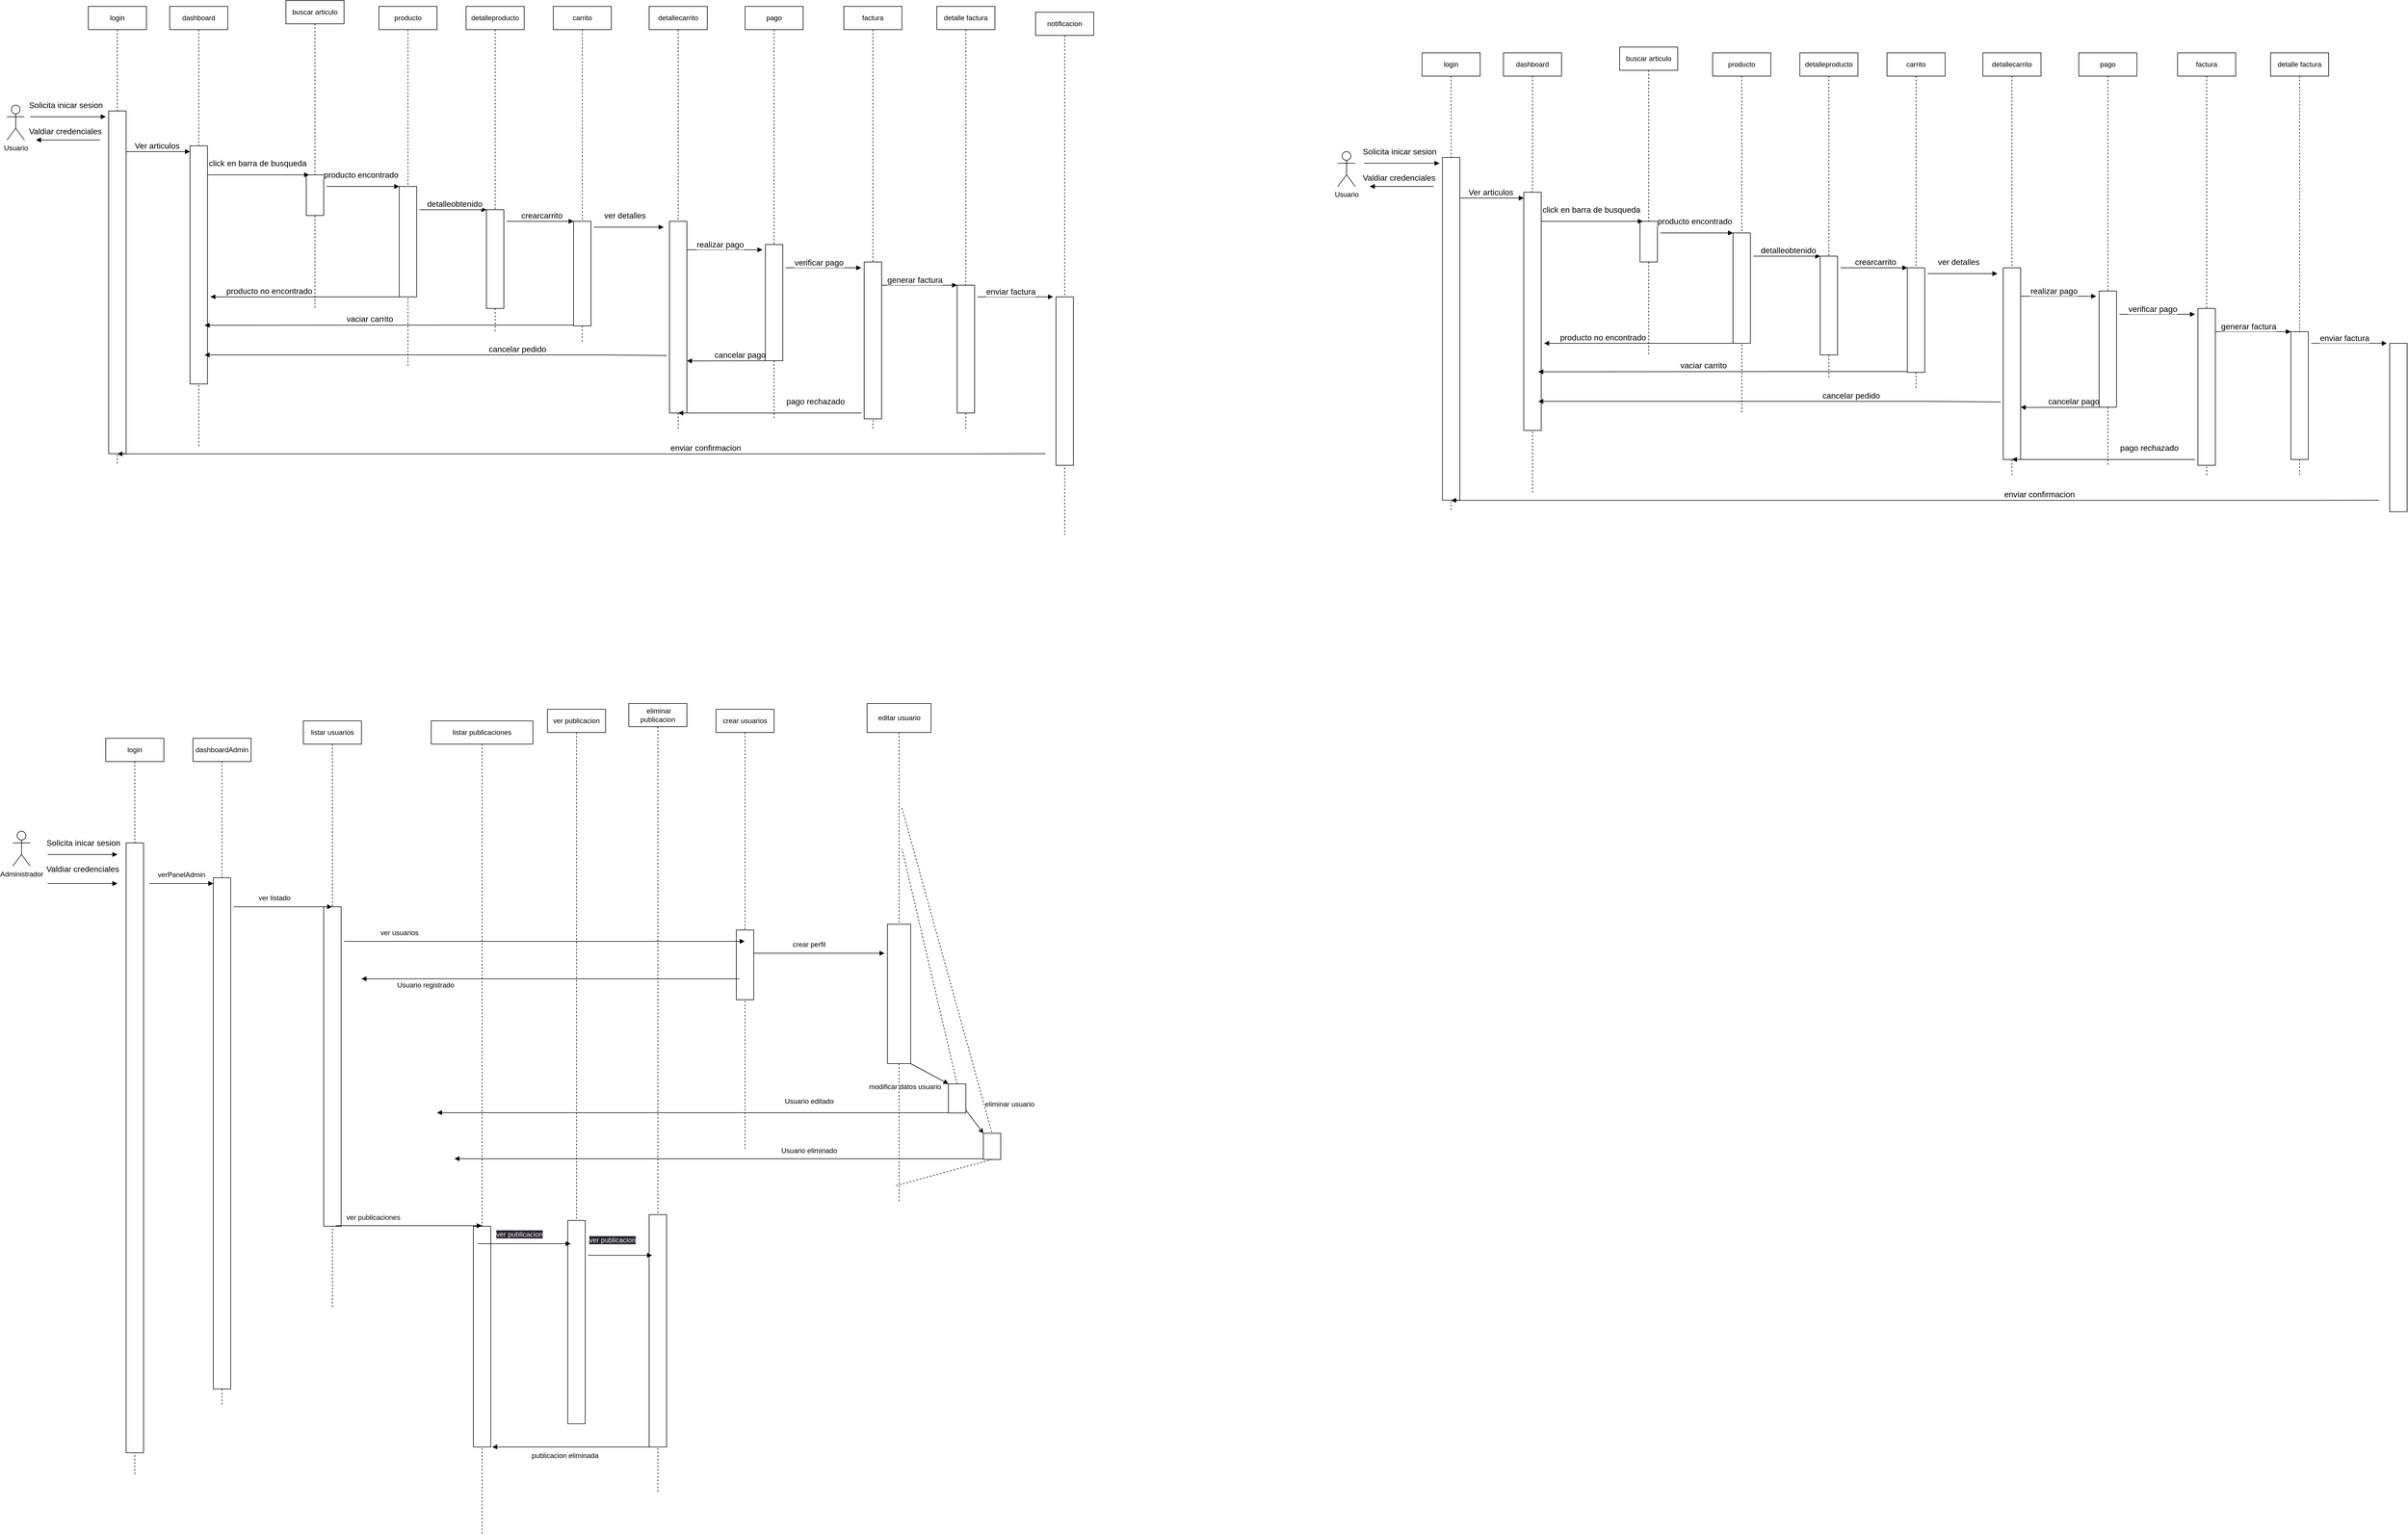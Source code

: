 <mxfile>
    <diagram id="RXED7vyYwr8_3wRy-fxr" name="Página-1">
        <mxGraphModel dx="524" dy="387" grid="1" gridSize="10" guides="1" tooltips="1" connect="1" arrows="1" fold="1" page="1" pageScale="1" pageWidth="850" pageHeight="1100" math="0" shadow="0">
            <root>
                <mxCell id="0"/>
                <mxCell id="1" parent="0"/>
                <mxCell id="2" value="Usuario" style="shape=umlActor;verticalLabelPosition=bottom;verticalAlign=top;html=1;" parent="1" vertex="1">
                    <mxGeometry x="120" y="300" width="30" height="60" as="geometry"/>
                </mxCell>
                <mxCell id="4" value="&lt;br&gt;" style="html=1;verticalAlign=top;endArrow=block;horizontal=0;" parent="1" edge="1">
                    <mxGeometry width="80" relative="1" as="geometry">
                        <mxPoint x="160" y="320" as="sourcePoint"/>
                        <mxPoint x="290" y="320" as="targetPoint"/>
                    </mxGeometry>
                </mxCell>
                <mxCell id="5" value="Solicita inicar sesion&lt;br&gt;" style="edgeLabel;html=1;align=center;verticalAlign=bottom;resizable=0;points=[];horizontal=1;fontSize=14;" parent="4" vertex="1" connectable="0">
                    <mxGeometry x="-0.185" y="4" relative="1" as="geometry">
                        <mxPoint x="8" y="-6" as="offset"/>
                    </mxGeometry>
                </mxCell>
                <mxCell id="17" value="login" style="shape=umlLifeline;perimeter=lifelinePerimeter;whiteSpace=wrap;html=1;container=1;collapsible=0;recursiveResize=0;outlineConnect=0;" parent="1" vertex="1">
                    <mxGeometry x="260" y="130" width="100" height="790" as="geometry"/>
                </mxCell>
                <mxCell id="3" value="" style="rounded=0;whiteSpace=wrap;html=1;" parent="17" vertex="1">
                    <mxGeometry x="35" y="180" width="30" height="590" as="geometry"/>
                </mxCell>
                <mxCell id="18" value="&lt;br&gt;" style="html=1;verticalAlign=top;endArrow=block;horizontal=0;" parent="1" edge="1">
                    <mxGeometry width="80" relative="1" as="geometry">
                        <mxPoint x="280" y="360" as="sourcePoint"/>
                        <mxPoint x="170" y="360" as="targetPoint"/>
                    </mxGeometry>
                </mxCell>
                <mxCell id="19" value="Valdiar credenciales" style="edgeLabel;html=1;align=center;verticalAlign=bottom;resizable=0;points=[];horizontal=1;fontSize=14;" parent="18" vertex="1" connectable="0">
                    <mxGeometry x="-0.185" y="4" relative="1" as="geometry">
                        <mxPoint x="-15" y="-9" as="offset"/>
                    </mxGeometry>
                </mxCell>
                <mxCell id="20" value="dashboard" style="shape=umlLifeline;perimeter=lifelinePerimeter;whiteSpace=wrap;html=1;container=1;collapsible=0;recursiveResize=0;outlineConnect=0;" parent="1" vertex="1">
                    <mxGeometry x="400" y="130" width="100" height="760" as="geometry"/>
                </mxCell>
                <mxCell id="21" value="" style="rounded=0;whiteSpace=wrap;html=1;" parent="20" vertex="1">
                    <mxGeometry x="35" y="240" width="30" height="410" as="geometry"/>
                </mxCell>
                <mxCell id="22" value="&lt;br&gt;" style="html=1;verticalAlign=top;endArrow=block;horizontal=0;" parent="20" edge="1">
                    <mxGeometry width="80" relative="1" as="geometry">
                        <mxPoint x="-75" y="250" as="sourcePoint"/>
                        <mxPoint x="35" y="250" as="targetPoint"/>
                    </mxGeometry>
                </mxCell>
                <mxCell id="23" value="Ver articulos" style="edgeLabel;html=1;align=center;verticalAlign=bottom;resizable=0;points=[];horizontal=1;fontSize=14;" parent="22" vertex="1" connectable="0">
                    <mxGeometry x="-0.185" y="4" relative="1" as="geometry">
                        <mxPoint x="8" y="4" as="offset"/>
                    </mxGeometry>
                </mxCell>
                <mxCell id="24" value="buscar articulo" style="shape=umlLifeline;perimeter=lifelinePerimeter;whiteSpace=wrap;html=1;container=1;collapsible=0;recursiveResize=0;outlineConnect=0;" parent="1" vertex="1">
                    <mxGeometry x="600" y="120" width="100" height="530" as="geometry"/>
                </mxCell>
                <mxCell id="25" value="" style="rounded=0;whiteSpace=wrap;html=1;" parent="24" vertex="1">
                    <mxGeometry x="35" y="300" width="30" height="70" as="geometry"/>
                </mxCell>
                <mxCell id="32" value="&lt;br&gt;" style="html=1;verticalAlign=top;endArrow=block;horizontal=0;" parent="24" edge="1">
                    <mxGeometry x="-0.207" y="20" width="80" relative="1" as="geometry">
                        <mxPoint x="195" y="510" as="sourcePoint"/>
                        <mxPoint x="-130" y="510" as="targetPoint"/>
                        <Array as="points">
                            <mxPoint x="65" y="510"/>
                        </Array>
                        <mxPoint as="offset"/>
                    </mxGeometry>
                </mxCell>
                <mxCell id="33" value="producto no encontrado" style="edgeLabel;html=1;align=center;verticalAlign=bottom;resizable=0;points=[];horizontal=1;fontSize=14;" parent="32" vertex="1" connectable="0">
                    <mxGeometry x="-0.185" y="4" relative="1" as="geometry">
                        <mxPoint x="-92" y="-4" as="offset"/>
                    </mxGeometry>
                </mxCell>
                <mxCell id="26" value="&lt;br&gt;" style="html=1;verticalAlign=top;endArrow=block;horizontal=0;" parent="1" edge="1">
                    <mxGeometry width="80" relative="1" as="geometry">
                        <mxPoint x="465" y="420" as="sourcePoint"/>
                        <mxPoint x="640" y="420" as="targetPoint"/>
                    </mxGeometry>
                </mxCell>
                <mxCell id="27" value="click en barra de busqueda" style="edgeLabel;html=1;align=center;verticalAlign=bottom;resizable=0;points=[];horizontal=1;fontSize=14;" parent="26" vertex="1" connectable="0">
                    <mxGeometry x="-0.185" y="4" relative="1" as="geometry">
                        <mxPoint x="14" y="-6" as="offset"/>
                    </mxGeometry>
                </mxCell>
                <mxCell id="28" value="producto" style="shape=umlLifeline;perimeter=lifelinePerimeter;whiteSpace=wrap;html=1;container=1;collapsible=0;recursiveResize=0;outlineConnect=0;" parent="1" vertex="1">
                    <mxGeometry x="760" y="130" width="100" height="620" as="geometry"/>
                </mxCell>
                <mxCell id="29" value="" style="rounded=0;whiteSpace=wrap;html=1;" parent="28" vertex="1">
                    <mxGeometry x="35" y="310" width="30" height="190" as="geometry"/>
                </mxCell>
                <mxCell id="30" value="&lt;br&gt;" style="html=1;verticalAlign=top;endArrow=block;horizontal=0;" parent="1" edge="1">
                    <mxGeometry width="80" relative="1" as="geometry">
                        <mxPoint x="670" y="440" as="sourcePoint"/>
                        <mxPoint x="795.0" y="440" as="targetPoint"/>
                    </mxGeometry>
                </mxCell>
                <mxCell id="31" value="producto encontrado" style="edgeLabel;html=1;align=center;verticalAlign=bottom;resizable=0;points=[];horizontal=1;fontSize=14;" parent="30" vertex="1" connectable="0">
                    <mxGeometry x="-0.185" y="4" relative="1" as="geometry">
                        <mxPoint x="8" y="-6" as="offset"/>
                    </mxGeometry>
                </mxCell>
                <mxCell id="35" value="detalleproducto" style="shape=umlLifeline;perimeter=lifelinePerimeter;whiteSpace=wrap;html=1;container=1;collapsible=0;recursiveResize=0;outlineConnect=0;" parent="1" vertex="1">
                    <mxGeometry x="910" y="130" width="100" height="560" as="geometry"/>
                </mxCell>
                <mxCell id="36" value="" style="rounded=0;whiteSpace=wrap;html=1;" parent="35" vertex="1">
                    <mxGeometry x="35" y="350" width="30" height="170" as="geometry"/>
                </mxCell>
                <mxCell id="74" value="&lt;br&gt;" style="html=1;verticalAlign=top;endArrow=block;horizontal=0;" parent="35" edge="1">
                    <mxGeometry x="-0.207" y="20" width="80" relative="1" as="geometry">
                        <mxPoint x="185" y="548.57" as="sourcePoint"/>
                        <mxPoint x="-450" y="549" as="targetPoint"/>
                        <Array as="points">
                            <mxPoint x="55" y="548.57"/>
                        </Array>
                        <mxPoint as="offset"/>
                    </mxGeometry>
                </mxCell>
                <mxCell id="75" value="vaciar carrito" style="edgeLabel;html=1;align=center;verticalAlign=bottom;resizable=0;points=[];horizontal=1;fontSize=14;" parent="74" vertex="1" connectable="0">
                    <mxGeometry x="-0.185" y="4" relative="1" as="geometry">
                        <mxPoint x="-92" y="-4" as="offset"/>
                    </mxGeometry>
                </mxCell>
                <mxCell id="37" value="&lt;br&gt;" style="html=1;verticalAlign=top;endArrow=block;horizontal=0;" parent="1" edge="1">
                    <mxGeometry width="80" relative="1" as="geometry">
                        <mxPoint x="830" y="480" as="sourcePoint"/>
                        <mxPoint x="945.0" y="480" as="targetPoint"/>
                    </mxGeometry>
                </mxCell>
                <mxCell id="38" value="detalleobtenido" style="edgeLabel;html=1;align=center;verticalAlign=bottom;resizable=0;points=[];horizontal=1;fontSize=14;" parent="37" vertex="1" connectable="0">
                    <mxGeometry x="-0.185" y="4" relative="1" as="geometry">
                        <mxPoint x="13" y="4" as="offset"/>
                    </mxGeometry>
                </mxCell>
                <mxCell id="39" value="carrito" style="shape=umlLifeline;perimeter=lifelinePerimeter;whiteSpace=wrap;html=1;container=1;collapsible=0;recursiveResize=0;outlineConnect=0;" parent="1" vertex="1">
                    <mxGeometry x="1060" y="130" width="100" height="580" as="geometry"/>
                </mxCell>
                <mxCell id="40" value="" style="rounded=0;whiteSpace=wrap;html=1;" parent="39" vertex="1">
                    <mxGeometry x="35" y="370" width="30" height="180" as="geometry"/>
                </mxCell>
                <mxCell id="41" value="&lt;br&gt;" style="html=1;verticalAlign=top;endArrow=block;horizontal=0;" parent="1" edge="1">
                    <mxGeometry width="80" relative="1" as="geometry">
                        <mxPoint x="980" y="500" as="sourcePoint"/>
                        <mxPoint x="1095.0" y="500" as="targetPoint"/>
                    </mxGeometry>
                </mxCell>
                <mxCell id="42" value="crearcarrito" style="edgeLabel;html=1;align=center;verticalAlign=bottom;resizable=0;points=[];horizontal=1;fontSize=14;" parent="41" vertex="1" connectable="0">
                    <mxGeometry x="-0.185" y="4" relative="1" as="geometry">
                        <mxPoint x="13" y="4" as="offset"/>
                    </mxGeometry>
                </mxCell>
                <mxCell id="43" value="detallecarrito" style="shape=umlLifeline;perimeter=lifelinePerimeter;whiteSpace=wrap;html=1;container=1;collapsible=0;recursiveResize=0;outlineConnect=0;" parent="1" vertex="1">
                    <mxGeometry x="1225" y="130" width="100" height="730" as="geometry"/>
                </mxCell>
                <mxCell id="44" value="" style="rounded=0;whiteSpace=wrap;html=1;" parent="43" vertex="1">
                    <mxGeometry x="35" y="370" width="30" height="330" as="geometry"/>
                </mxCell>
                <mxCell id="76" value="&lt;br&gt;" style="html=1;verticalAlign=top;endArrow=block;horizontal=0;exitX=-0.163;exitY=0.957;exitDx=0;exitDy=0;exitPerimeter=0;" parent="43" edge="1">
                    <mxGeometry x="-0.207" y="20" width="80" relative="1" as="geometry">
                        <mxPoint x="210.79" y="610" as="sourcePoint"/>
                        <mxPoint x="65" y="610" as="targetPoint"/>
                        <Array as="points">
                            <mxPoint x="101.72" y="610.32"/>
                            <mxPoint x="71.72" y="610.32"/>
                        </Array>
                        <mxPoint as="offset"/>
                    </mxGeometry>
                </mxCell>
                <mxCell id="77" value="cancelar pago" style="edgeLabel;html=1;align=center;verticalAlign=bottom;resizable=0;points=[];horizontal=1;fontSize=14;" parent="76" vertex="1" connectable="0">
                    <mxGeometry x="-0.185" y="4" relative="1" as="geometry">
                        <mxPoint x="4" y="-4" as="offset"/>
                    </mxGeometry>
                </mxCell>
                <mxCell id="45" value="&lt;br&gt;" style="html=1;verticalAlign=top;endArrow=block;horizontal=0;" parent="1" edge="1">
                    <mxGeometry width="80" relative="1" as="geometry">
                        <mxPoint x="1130" y="510" as="sourcePoint"/>
                        <mxPoint x="1250" y="510" as="targetPoint"/>
                    </mxGeometry>
                </mxCell>
                <mxCell id="46" value="ver detalles" style="edgeLabel;html=1;align=center;verticalAlign=bottom;resizable=0;points=[];horizontal=1;fontSize=14;" parent="45" vertex="1" connectable="0">
                    <mxGeometry x="-0.185" y="4" relative="1" as="geometry">
                        <mxPoint x="4" y="-6" as="offset"/>
                    </mxGeometry>
                </mxCell>
                <mxCell id="48" value="&lt;br&gt;" style="html=1;verticalAlign=top;endArrow=block;horizontal=0;exitX=-0.147;exitY=0.7;exitDx=0;exitDy=0;exitPerimeter=0;" parent="1" source="44" edge="1">
                    <mxGeometry x="-0.207" y="20" width="80" relative="1" as="geometry">
                        <mxPoint x="1246.04" y="730" as="sourcePoint"/>
                        <mxPoint x="460" y="730" as="targetPoint"/>
                        <Array as="points">
                            <mxPoint x="1146.04" y="730"/>
                            <mxPoint x="1116.04" y="730"/>
                        </Array>
                        <mxPoint as="offset"/>
                    </mxGeometry>
                </mxCell>
                <mxCell id="49" value="cancelar pedido" style="edgeLabel;html=1;align=center;verticalAlign=bottom;resizable=0;points=[];horizontal=1;fontSize=14;" parent="48" vertex="1" connectable="0">
                    <mxGeometry x="-0.185" y="4" relative="1" as="geometry">
                        <mxPoint x="66" y="-4" as="offset"/>
                    </mxGeometry>
                </mxCell>
                <mxCell id="50" value="pago" style="shape=umlLifeline;perimeter=lifelinePerimeter;whiteSpace=wrap;html=1;container=1;collapsible=0;recursiveResize=0;outlineConnect=0;" parent="1" vertex="1">
                    <mxGeometry x="1390" y="130" width="100" height="710" as="geometry"/>
                </mxCell>
                <mxCell id="51" value="" style="rounded=0;whiteSpace=wrap;html=1;" parent="50" vertex="1">
                    <mxGeometry x="35" y="410" width="30" height="200" as="geometry"/>
                </mxCell>
                <mxCell id="52" value="&lt;br&gt;" style="html=1;verticalAlign=top;endArrow=block;horizontal=0;" parent="1" edge="1">
                    <mxGeometry width="80" relative="1" as="geometry">
                        <mxPoint x="1290.0" y="549" as="sourcePoint"/>
                        <mxPoint x="1420" y="549" as="targetPoint"/>
                    </mxGeometry>
                </mxCell>
                <mxCell id="53" value="realizar pago" style="edgeLabel;html=1;align=center;verticalAlign=bottom;resizable=0;points=[];horizontal=1;fontSize=14;" parent="52" vertex="1" connectable="0">
                    <mxGeometry x="-0.185" y="4" relative="1" as="geometry">
                        <mxPoint x="4" y="5" as="offset"/>
                    </mxGeometry>
                </mxCell>
                <mxCell id="54" value="factura" style="shape=umlLifeline;perimeter=lifelinePerimeter;whiteSpace=wrap;html=1;container=1;collapsible=0;recursiveResize=0;outlineConnect=0;" parent="1" vertex="1">
                    <mxGeometry x="1560" y="130" width="100" height="730" as="geometry"/>
                </mxCell>
                <mxCell id="55" value="" style="rounded=0;whiteSpace=wrap;html=1;" parent="54" vertex="1">
                    <mxGeometry x="35" y="440" width="30" height="270" as="geometry"/>
                </mxCell>
                <mxCell id="56" value="" style="html=1;verticalAlign=top;endArrow=block;horizontal=0;" parent="1" edge="1">
                    <mxGeometry width="80" relative="1" as="geometry">
                        <mxPoint x="1460" y="580" as="sourcePoint"/>
                        <mxPoint x="1590" y="580" as="targetPoint"/>
                    </mxGeometry>
                </mxCell>
                <mxCell id="57" value="verificar pago" style="edgeLabel;html=1;align=center;verticalAlign=bottom;resizable=0;points=[];horizontal=1;fontSize=14;" parent="56" vertex="1" connectable="0">
                    <mxGeometry x="-0.185" y="4" relative="1" as="geometry">
                        <mxPoint x="4" y="5" as="offset"/>
                    </mxGeometry>
                </mxCell>
                <mxCell id="58" value="&lt;br&gt;" style="html=1;verticalAlign=top;endArrow=block;horizontal=0;" parent="1" target="43" edge="1">
                    <mxGeometry x="-0.111" width="80" relative="1" as="geometry">
                        <mxPoint x="1590" y="830" as="sourcePoint"/>
                        <mxPoint x="1450" y="830" as="targetPoint"/>
                        <Array as="points">
                            <mxPoint x="1550" y="830"/>
                        </Array>
                        <mxPoint as="offset"/>
                    </mxGeometry>
                </mxCell>
                <mxCell id="59" value="pago rechazado" style="edgeLabel;html=1;align=center;verticalAlign=bottom;resizable=0;points=[];horizontal=1;fontSize=14;" parent="58" vertex="1" connectable="0">
                    <mxGeometry x="-0.185" y="4" relative="1" as="geometry">
                        <mxPoint x="49" y="-14" as="offset"/>
                    </mxGeometry>
                </mxCell>
                <mxCell id="60" value="detalle factura" style="shape=umlLifeline;perimeter=lifelinePerimeter;whiteSpace=wrap;html=1;container=1;collapsible=0;recursiveResize=0;outlineConnect=0;" parent="1" vertex="1">
                    <mxGeometry x="1720" y="130" width="100" height="730" as="geometry"/>
                </mxCell>
                <mxCell id="61" value="" style="rounded=0;whiteSpace=wrap;html=1;" parent="60" vertex="1">
                    <mxGeometry x="35" y="480" width="30" height="220" as="geometry"/>
                </mxCell>
                <mxCell id="62" value="&lt;br&gt;" style="html=1;verticalAlign=top;endArrow=block;horizontal=0;" parent="1" edge="1">
                    <mxGeometry width="80" relative="1" as="geometry">
                        <mxPoint x="1625" y="610" as="sourcePoint"/>
                        <mxPoint x="1755" y="610" as="targetPoint"/>
                    </mxGeometry>
                </mxCell>
                <mxCell id="63" value="generar factura" style="edgeLabel;html=1;align=center;verticalAlign=bottom;resizable=0;points=[];horizontal=1;fontSize=14;" parent="62" vertex="1" connectable="0">
                    <mxGeometry x="-0.185" y="4" relative="1" as="geometry">
                        <mxPoint x="4" y="5" as="offset"/>
                    </mxGeometry>
                </mxCell>
                <mxCell id="68" value="notificacion" style="shape=umlLifeline;perimeter=lifelinePerimeter;whiteSpace=wrap;html=1;container=1;collapsible=0;recursiveResize=0;outlineConnect=0;" parent="1" vertex="1">
                    <mxGeometry x="1890" y="140" width="100" height="900" as="geometry"/>
                </mxCell>
                <mxCell id="69" value="" style="rounded=0;whiteSpace=wrap;html=1;" parent="68" vertex="1">
                    <mxGeometry x="35" y="490" width="30" height="290" as="geometry"/>
                </mxCell>
                <mxCell id="70" value="&lt;br&gt;" style="html=1;verticalAlign=top;endArrow=block;horizontal=0;" parent="1" edge="1">
                    <mxGeometry width="80" relative="1" as="geometry">
                        <mxPoint x="1790" y="630" as="sourcePoint"/>
                        <mxPoint x="1920" y="630" as="targetPoint"/>
                    </mxGeometry>
                </mxCell>
                <mxCell id="71" value="enviar factura" style="edgeLabel;html=1;align=center;verticalAlign=bottom;resizable=0;points=[];horizontal=1;fontSize=14;" parent="70" vertex="1" connectable="0">
                    <mxGeometry x="-0.185" y="4" relative="1" as="geometry">
                        <mxPoint x="4" y="5" as="offset"/>
                    </mxGeometry>
                </mxCell>
                <mxCell id="72" value="&lt;br&gt;" style="html=1;verticalAlign=top;endArrow=block;horizontal=0;exitX=-0.163;exitY=0.957;exitDx=0;exitDy=0;exitPerimeter=0;" parent="1" target="17" edge="1">
                    <mxGeometry x="-0.207" y="20" width="80" relative="1" as="geometry">
                        <mxPoint x="1907.11" y="900.0" as="sourcePoint"/>
                        <mxPoint x="1100.0" y="900.32" as="targetPoint"/>
                        <Array as="points">
                            <mxPoint x="1798.04" y="900.32"/>
                            <mxPoint x="1768.04" y="900.32"/>
                        </Array>
                        <mxPoint as="offset"/>
                    </mxGeometry>
                </mxCell>
                <mxCell id="73" value="enviar confirmacion" style="edgeLabel;html=1;align=center;verticalAlign=bottom;resizable=0;points=[];horizontal=1;fontSize=14;" parent="72" vertex="1" connectable="0">
                    <mxGeometry x="-0.185" y="4" relative="1" as="geometry">
                        <mxPoint x="66" y="-4" as="offset"/>
                    </mxGeometry>
                </mxCell>
                <mxCell id="79" value="Administrador" style="shape=umlActor;verticalLabelPosition=bottom;verticalAlign=top;html=1;" parent="1" vertex="1">
                    <mxGeometry x="130" y="1550" width="30" height="60" as="geometry"/>
                </mxCell>
                <mxCell id="80" value="login" style="shape=umlLifeline;perimeter=lifelinePerimeter;whiteSpace=wrap;html=1;container=1;collapsible=0;recursiveResize=0;outlineConnect=0;" parent="1" vertex="1">
                    <mxGeometry x="290" y="1390" width="100" height="1270" as="geometry"/>
                </mxCell>
                <mxCell id="81" value="" style="rounded=0;whiteSpace=wrap;html=1;" parent="80" vertex="1">
                    <mxGeometry x="35" y="180" width="30" height="1050" as="geometry"/>
                </mxCell>
                <mxCell id="83" value="Valdiar credenciales" style="edgeLabel;html=1;align=center;verticalAlign=bottom;resizable=0;points=[];horizontal=1;fontSize=14;" parent="1" vertex="1" connectable="0">
                    <mxGeometry x="250" y="1625" as="geometry"/>
                </mxCell>
                <mxCell id="84" value="&lt;br&gt;" style="html=1;verticalAlign=top;endArrow=block;horizontal=0;" parent="1" edge="1">
                    <mxGeometry width="80" relative="1" as="geometry">
                        <mxPoint x="190" y="1590" as="sourcePoint"/>
                        <mxPoint x="310" y="1590" as="targetPoint"/>
                    </mxGeometry>
                </mxCell>
                <mxCell id="85" value="Solicita inicar sesion&lt;br&gt;" style="edgeLabel;html=1;align=center;verticalAlign=bottom;resizable=0;points=[];horizontal=1;fontSize=14;" parent="84" vertex="1" connectable="0">
                    <mxGeometry x="-0.185" y="4" relative="1" as="geometry">
                        <mxPoint x="12" y="-6" as="offset"/>
                    </mxGeometry>
                </mxCell>
                <mxCell id="86" value="&lt;br&gt;" style="html=1;verticalAlign=top;endArrow=block;horizontal=0;" parent="1" edge="1">
                    <mxGeometry width="80" relative="1" as="geometry">
                        <mxPoint x="190" y="1640" as="sourcePoint"/>
                        <mxPoint x="310" y="1640" as="targetPoint"/>
                    </mxGeometry>
                </mxCell>
                <mxCell id="88" value="dashboardAdmin" style="shape=umlLifeline;perimeter=lifelinePerimeter;whiteSpace=wrap;html=1;container=1;collapsible=0;recursiveResize=0;outlineConnect=0;" parent="1" vertex="1">
                    <mxGeometry x="440" y="1390" width="100" height="1150" as="geometry"/>
                </mxCell>
                <mxCell id="89" value="" style="rounded=0;whiteSpace=wrap;html=1;" parent="88" vertex="1">
                    <mxGeometry x="35" y="240" width="30" height="880" as="geometry"/>
                </mxCell>
                <mxCell id="90" value="&lt;br&gt;" style="html=1;verticalAlign=top;endArrow=block;horizontal=0;" parent="88" edge="1">
                    <mxGeometry width="80" relative="1" as="geometry">
                        <mxPoint x="-75" y="250" as="sourcePoint"/>
                        <mxPoint x="35" y="250" as="targetPoint"/>
                    </mxGeometry>
                </mxCell>
                <mxCell id="92" value="verPanelAdmin" style="text;html=1;align=center;verticalAlign=middle;resizable=0;points=[];autosize=1;strokeColor=none;fillColor=none;" parent="1" vertex="1">
                    <mxGeometry x="370" y="1610" width="100" height="30" as="geometry"/>
                </mxCell>
                <mxCell id="93" value="listar usuarios" style="shape=umlLifeline;perimeter=lifelinePerimeter;whiteSpace=wrap;html=1;container=1;collapsible=0;recursiveResize=0;outlineConnect=0;" parent="1" vertex="1">
                    <mxGeometry x="630" y="1360" width="100" height="1010" as="geometry"/>
                </mxCell>
                <mxCell id="94" value="" style="rounded=0;whiteSpace=wrap;html=1;" parent="93" vertex="1">
                    <mxGeometry x="35" y="320" width="30" height="550" as="geometry"/>
                </mxCell>
                <mxCell id="96" value="listar publicaciones" style="shape=umlLifeline;perimeter=lifelinePerimeter;whiteSpace=wrap;html=1;container=1;collapsible=0;recursiveResize=0;outlineConnect=0;" parent="1" vertex="1">
                    <mxGeometry x="850" y="1360" width="175" height="1400" as="geometry"/>
                </mxCell>
                <mxCell id="230" value="" style="rounded=0;whiteSpace=wrap;html=1;" parent="96" vertex="1">
                    <mxGeometry x="72.5" y="870" width="30" height="380" as="geometry"/>
                </mxCell>
                <mxCell id="248" value="Usuario registrado" style="text;html=1;align=center;verticalAlign=middle;resizable=0;points=[];autosize=1;strokeColor=none;fillColor=none;" parent="96" vertex="1">
                    <mxGeometry x="-70" y="440" width="120" height="30" as="geometry"/>
                </mxCell>
                <mxCell id="99" value="crear usuarios" style="shape=umlLifeline;perimeter=lifelinePerimeter;whiteSpace=wrap;html=1;container=1;collapsible=0;recursiveResize=0;outlineConnect=0;" parent="1" vertex="1">
                    <mxGeometry x="1340" y="1340" width="100" height="760" as="geometry"/>
                </mxCell>
                <mxCell id="100" value="" style="rounded=0;whiteSpace=wrap;html=1;" parent="99" vertex="1">
                    <mxGeometry x="35" y="380" width="30" height="120" as="geometry"/>
                </mxCell>
                <mxCell id="95" value="&lt;br&gt;" style="html=1;verticalAlign=top;endArrow=block;horizontal=0;" parent="1" target="93" edge="1">
                    <mxGeometry width="80" relative="1" as="geometry">
                        <mxPoint x="510" y="1680" as="sourcePoint"/>
                        <mxPoint x="620" y="1680" as="targetPoint"/>
                    </mxGeometry>
                </mxCell>
                <mxCell id="98" value="&lt;br&gt;" style="html=1;verticalAlign=top;endArrow=block;horizontal=0;exitX=-0.034;exitY=0.968;exitDx=0;exitDy=0;exitPerimeter=0;" parent="1" source="238" target="96" edge="1">
                    <mxGeometry width="80" relative="1" as="geometry">
                        <mxPoint x="730" y="1730" as="sourcePoint"/>
                        <mxPoint x="890" y="2229" as="targetPoint"/>
                    </mxGeometry>
                </mxCell>
                <mxCell id="165" value="&lt;br&gt;" style="html=1;verticalAlign=top;endArrow=block;horizontal=0;" parent="1" edge="1">
                    <mxGeometry width="80" relative="1" as="geometry">
                        <mxPoint x="2455" y="400.0" as="sourcePoint"/>
                        <mxPoint x="2585" y="400.0" as="targetPoint"/>
                    </mxGeometry>
                </mxCell>
                <mxCell id="166" value="Solicita inicar sesion&lt;br&gt;" style="edgeLabel;html=1;align=center;verticalAlign=bottom;resizable=0;points=[];horizontal=1;fontSize=14;" parent="165" vertex="1" connectable="0">
                    <mxGeometry x="-0.185" y="4" relative="1" as="geometry">
                        <mxPoint x="8" y="-6" as="offset"/>
                    </mxGeometry>
                </mxCell>
                <mxCell id="167" value="login" style="shape=umlLifeline;perimeter=lifelinePerimeter;whiteSpace=wrap;html=1;container=1;collapsible=0;recursiveResize=0;outlineConnect=0;" parent="1" vertex="1">
                    <mxGeometry x="2555" y="210" width="100" height="790" as="geometry"/>
                </mxCell>
                <mxCell id="168" value="" style="rounded=0;whiteSpace=wrap;html=1;" parent="167" vertex="1">
                    <mxGeometry x="35" y="180" width="30" height="590" as="geometry"/>
                </mxCell>
                <mxCell id="169" value="&lt;br&gt;" style="html=1;verticalAlign=top;endArrow=block;horizontal=0;" parent="1" edge="1">
                    <mxGeometry width="80" relative="1" as="geometry">
                        <mxPoint x="2575" y="440.0" as="sourcePoint"/>
                        <mxPoint x="2465" y="440.0" as="targetPoint"/>
                    </mxGeometry>
                </mxCell>
                <mxCell id="170" value="Valdiar credenciales" style="edgeLabel;html=1;align=center;verticalAlign=bottom;resizable=0;points=[];horizontal=1;fontSize=14;" parent="169" vertex="1" connectable="0">
                    <mxGeometry x="-0.185" y="4" relative="1" as="geometry">
                        <mxPoint x="-15" y="-9" as="offset"/>
                    </mxGeometry>
                </mxCell>
                <mxCell id="171" value="dashboard" style="shape=umlLifeline;perimeter=lifelinePerimeter;whiteSpace=wrap;html=1;container=1;collapsible=0;recursiveResize=0;outlineConnect=0;" parent="1" vertex="1">
                    <mxGeometry x="2695" y="210" width="100" height="760" as="geometry"/>
                </mxCell>
                <mxCell id="172" value="" style="rounded=0;whiteSpace=wrap;html=1;" parent="171" vertex="1">
                    <mxGeometry x="35" y="240" width="30" height="410" as="geometry"/>
                </mxCell>
                <mxCell id="173" value="&lt;br&gt;" style="html=1;verticalAlign=top;endArrow=block;horizontal=0;" parent="171" edge="1">
                    <mxGeometry width="80" relative="1" as="geometry">
                        <mxPoint x="-75" y="250" as="sourcePoint"/>
                        <mxPoint x="35" y="250" as="targetPoint"/>
                    </mxGeometry>
                </mxCell>
                <mxCell id="174" value="Ver articulos" style="edgeLabel;html=1;align=center;verticalAlign=bottom;resizable=0;points=[];horizontal=1;fontSize=14;" parent="173" vertex="1" connectable="0">
                    <mxGeometry x="-0.185" y="4" relative="1" as="geometry">
                        <mxPoint x="8" y="4" as="offset"/>
                    </mxGeometry>
                </mxCell>
                <mxCell id="175" value="buscar articulo" style="shape=umlLifeline;perimeter=lifelinePerimeter;whiteSpace=wrap;html=1;container=1;collapsible=0;recursiveResize=0;outlineConnect=0;" parent="1" vertex="1">
                    <mxGeometry x="2895" y="200" width="100" height="530" as="geometry"/>
                </mxCell>
                <mxCell id="176" value="" style="rounded=0;whiteSpace=wrap;html=1;" parent="175" vertex="1">
                    <mxGeometry x="35" y="300" width="30" height="70" as="geometry"/>
                </mxCell>
                <mxCell id="177" value="&lt;br&gt;" style="html=1;verticalAlign=top;endArrow=block;horizontal=0;" parent="175" edge="1">
                    <mxGeometry x="-0.207" y="20" width="80" relative="1" as="geometry">
                        <mxPoint x="195" y="510" as="sourcePoint"/>
                        <mxPoint x="-130" y="510" as="targetPoint"/>
                        <Array as="points">
                            <mxPoint x="65" y="510"/>
                        </Array>
                        <mxPoint as="offset"/>
                    </mxGeometry>
                </mxCell>
                <mxCell id="178" value="producto no encontrado" style="edgeLabel;html=1;align=center;verticalAlign=bottom;resizable=0;points=[];horizontal=1;fontSize=14;" parent="177" vertex="1" connectable="0">
                    <mxGeometry x="-0.185" y="4" relative="1" as="geometry">
                        <mxPoint x="-92" y="-4" as="offset"/>
                    </mxGeometry>
                </mxCell>
                <mxCell id="179" value="&lt;br&gt;" style="html=1;verticalAlign=top;endArrow=block;horizontal=0;" parent="1" edge="1">
                    <mxGeometry width="80" relative="1" as="geometry">
                        <mxPoint x="2760" y="500.0" as="sourcePoint"/>
                        <mxPoint x="2935" y="500.0" as="targetPoint"/>
                    </mxGeometry>
                </mxCell>
                <mxCell id="180" value="click en barra de busqueda" style="edgeLabel;html=1;align=center;verticalAlign=bottom;resizable=0;points=[];horizontal=1;fontSize=14;" parent="179" vertex="1" connectable="0">
                    <mxGeometry x="-0.185" y="4" relative="1" as="geometry">
                        <mxPoint x="14" y="-6" as="offset"/>
                    </mxGeometry>
                </mxCell>
                <mxCell id="181" value="producto" style="shape=umlLifeline;perimeter=lifelinePerimeter;whiteSpace=wrap;html=1;container=1;collapsible=0;recursiveResize=0;outlineConnect=0;" parent="1" vertex="1">
                    <mxGeometry x="3055" y="210" width="100" height="620" as="geometry"/>
                </mxCell>
                <mxCell id="182" value="" style="rounded=0;whiteSpace=wrap;html=1;" parent="181" vertex="1">
                    <mxGeometry x="35" y="310" width="30" height="190" as="geometry"/>
                </mxCell>
                <mxCell id="183" value="&lt;br&gt;" style="html=1;verticalAlign=top;endArrow=block;horizontal=0;" parent="1" edge="1">
                    <mxGeometry width="80" relative="1" as="geometry">
                        <mxPoint x="2965" y="520.0" as="sourcePoint"/>
                        <mxPoint x="3090" y="520.0" as="targetPoint"/>
                    </mxGeometry>
                </mxCell>
                <mxCell id="184" value="producto encontrado" style="edgeLabel;html=1;align=center;verticalAlign=bottom;resizable=0;points=[];horizontal=1;fontSize=14;" parent="183" vertex="1" connectable="0">
                    <mxGeometry x="-0.185" y="4" relative="1" as="geometry">
                        <mxPoint x="8" y="-6" as="offset"/>
                    </mxGeometry>
                </mxCell>
                <mxCell id="185" value="detalleproducto" style="shape=umlLifeline;perimeter=lifelinePerimeter;whiteSpace=wrap;html=1;container=1;collapsible=0;recursiveResize=0;outlineConnect=0;" parent="1" vertex="1">
                    <mxGeometry x="3205" y="210" width="100" height="560" as="geometry"/>
                </mxCell>
                <mxCell id="186" value="" style="rounded=0;whiteSpace=wrap;html=1;" parent="185" vertex="1">
                    <mxGeometry x="35" y="350" width="30" height="170" as="geometry"/>
                </mxCell>
                <mxCell id="187" value="&lt;br&gt;" style="html=1;verticalAlign=top;endArrow=block;horizontal=0;" parent="185" edge="1">
                    <mxGeometry x="-0.207" y="20" width="80" relative="1" as="geometry">
                        <mxPoint x="185" y="548.57" as="sourcePoint"/>
                        <mxPoint x="-450" y="549" as="targetPoint"/>
                        <Array as="points">
                            <mxPoint x="55" y="548.57"/>
                        </Array>
                        <mxPoint as="offset"/>
                    </mxGeometry>
                </mxCell>
                <mxCell id="188" value="vaciar carrito" style="edgeLabel;html=1;align=center;verticalAlign=bottom;resizable=0;points=[];horizontal=1;fontSize=14;" parent="187" vertex="1" connectable="0">
                    <mxGeometry x="-0.185" y="4" relative="1" as="geometry">
                        <mxPoint x="-92" y="-4" as="offset"/>
                    </mxGeometry>
                </mxCell>
                <mxCell id="189" value="&lt;br&gt;" style="html=1;verticalAlign=top;endArrow=block;horizontal=0;" parent="1" edge="1">
                    <mxGeometry width="80" relative="1" as="geometry">
                        <mxPoint x="3125" y="560.0" as="sourcePoint"/>
                        <mxPoint x="3240" y="560.0" as="targetPoint"/>
                    </mxGeometry>
                </mxCell>
                <mxCell id="190" value="detalleobtenido" style="edgeLabel;html=1;align=center;verticalAlign=bottom;resizable=0;points=[];horizontal=1;fontSize=14;" parent="189" vertex="1" connectable="0">
                    <mxGeometry x="-0.185" y="4" relative="1" as="geometry">
                        <mxPoint x="13" y="4" as="offset"/>
                    </mxGeometry>
                </mxCell>
                <mxCell id="191" value="carrito" style="shape=umlLifeline;perimeter=lifelinePerimeter;whiteSpace=wrap;html=1;container=1;collapsible=0;recursiveResize=0;outlineConnect=0;" parent="1" vertex="1">
                    <mxGeometry x="3355" y="210" width="100" height="580" as="geometry"/>
                </mxCell>
                <mxCell id="192" value="" style="rounded=0;whiteSpace=wrap;html=1;" parent="191" vertex="1">
                    <mxGeometry x="35" y="370" width="30" height="180" as="geometry"/>
                </mxCell>
                <mxCell id="193" value="&lt;br&gt;" style="html=1;verticalAlign=top;endArrow=block;horizontal=0;" parent="1" edge="1">
                    <mxGeometry width="80" relative="1" as="geometry">
                        <mxPoint x="3275" y="580.0" as="sourcePoint"/>
                        <mxPoint x="3390.0" y="580.0" as="targetPoint"/>
                    </mxGeometry>
                </mxCell>
                <mxCell id="194" value="crearcarrito" style="edgeLabel;html=1;align=center;verticalAlign=bottom;resizable=0;points=[];horizontal=1;fontSize=14;" parent="193" vertex="1" connectable="0">
                    <mxGeometry x="-0.185" y="4" relative="1" as="geometry">
                        <mxPoint x="13" y="4" as="offset"/>
                    </mxGeometry>
                </mxCell>
                <mxCell id="195" value="detallecarrito" style="shape=umlLifeline;perimeter=lifelinePerimeter;whiteSpace=wrap;html=1;container=1;collapsible=0;recursiveResize=0;outlineConnect=0;" parent="1" vertex="1">
                    <mxGeometry x="3520" y="210" width="100" height="730" as="geometry"/>
                </mxCell>
                <mxCell id="196" value="" style="rounded=0;whiteSpace=wrap;html=1;" parent="195" vertex="1">
                    <mxGeometry x="35" y="370" width="30" height="330" as="geometry"/>
                </mxCell>
                <mxCell id="197" value="&lt;br&gt;" style="html=1;verticalAlign=top;endArrow=block;horizontal=0;exitX=-0.163;exitY=0.957;exitDx=0;exitDy=0;exitPerimeter=0;" parent="195" edge="1">
                    <mxGeometry x="-0.207" y="20" width="80" relative="1" as="geometry">
                        <mxPoint x="210.79" y="610" as="sourcePoint"/>
                        <mxPoint x="65" y="610" as="targetPoint"/>
                        <Array as="points">
                            <mxPoint x="101.72" y="610.32"/>
                            <mxPoint x="71.72" y="610.32"/>
                        </Array>
                        <mxPoint as="offset"/>
                    </mxGeometry>
                </mxCell>
                <mxCell id="198" value="cancelar pago" style="edgeLabel;html=1;align=center;verticalAlign=bottom;resizable=0;points=[];horizontal=1;fontSize=14;" parent="197" vertex="1" connectable="0">
                    <mxGeometry x="-0.185" y="4" relative="1" as="geometry">
                        <mxPoint x="4" y="-4" as="offset"/>
                    </mxGeometry>
                </mxCell>
                <mxCell id="199" value="&lt;br&gt;" style="html=1;verticalAlign=top;endArrow=block;horizontal=0;" parent="1" edge="1">
                    <mxGeometry width="80" relative="1" as="geometry">
                        <mxPoint x="3425.0" y="590.0" as="sourcePoint"/>
                        <mxPoint x="3545.0" y="590.0" as="targetPoint"/>
                    </mxGeometry>
                </mxCell>
                <mxCell id="200" value="ver detalles" style="edgeLabel;html=1;align=center;verticalAlign=bottom;resizable=0;points=[];horizontal=1;fontSize=14;" parent="199" vertex="1" connectable="0">
                    <mxGeometry x="-0.185" y="4" relative="1" as="geometry">
                        <mxPoint x="4" y="-6" as="offset"/>
                    </mxGeometry>
                </mxCell>
                <mxCell id="201" value="&lt;br&gt;" style="html=1;verticalAlign=top;endArrow=block;horizontal=0;exitX=-0.147;exitY=0.7;exitDx=0;exitDy=0;exitPerimeter=0;" parent="1" source="196" edge="1">
                    <mxGeometry x="-0.207" y="20" width="80" relative="1" as="geometry">
                        <mxPoint x="3541.04" y="810" as="sourcePoint"/>
                        <mxPoint x="2755" y="810" as="targetPoint"/>
                        <Array as="points">
                            <mxPoint x="3441.04" y="810"/>
                            <mxPoint x="3411.04" y="810"/>
                        </Array>
                        <mxPoint as="offset"/>
                    </mxGeometry>
                </mxCell>
                <mxCell id="202" value="cancelar pedido" style="edgeLabel;html=1;align=center;verticalAlign=bottom;resizable=0;points=[];horizontal=1;fontSize=14;" parent="201" vertex="1" connectable="0">
                    <mxGeometry x="-0.185" y="4" relative="1" as="geometry">
                        <mxPoint x="66" y="-4" as="offset"/>
                    </mxGeometry>
                </mxCell>
                <mxCell id="203" value="pago" style="shape=umlLifeline;perimeter=lifelinePerimeter;whiteSpace=wrap;html=1;container=1;collapsible=0;recursiveResize=0;outlineConnect=0;" parent="1" vertex="1">
                    <mxGeometry x="3685" y="210" width="100" height="710" as="geometry"/>
                </mxCell>
                <mxCell id="204" value="" style="rounded=0;whiteSpace=wrap;html=1;" parent="203" vertex="1">
                    <mxGeometry x="35" y="410" width="30" height="200" as="geometry"/>
                </mxCell>
                <mxCell id="205" value="&lt;br&gt;" style="html=1;verticalAlign=top;endArrow=block;horizontal=0;" parent="1" edge="1">
                    <mxGeometry width="80" relative="1" as="geometry">
                        <mxPoint x="3585.0" y="629.0" as="sourcePoint"/>
                        <mxPoint x="3715.0" y="629.0" as="targetPoint"/>
                    </mxGeometry>
                </mxCell>
                <mxCell id="206" value="realizar pago" style="edgeLabel;html=1;align=center;verticalAlign=bottom;resizable=0;points=[];horizontal=1;fontSize=14;" parent="205" vertex="1" connectable="0">
                    <mxGeometry x="-0.185" y="4" relative="1" as="geometry">
                        <mxPoint x="4" y="5" as="offset"/>
                    </mxGeometry>
                </mxCell>
                <mxCell id="207" value="factura" style="shape=umlLifeline;perimeter=lifelinePerimeter;whiteSpace=wrap;html=1;container=1;collapsible=0;recursiveResize=0;outlineConnect=0;" parent="1" vertex="1">
                    <mxGeometry x="3855" y="210" width="100" height="730" as="geometry"/>
                </mxCell>
                <mxCell id="208" value="" style="rounded=0;whiteSpace=wrap;html=1;" parent="207" vertex="1">
                    <mxGeometry x="35" y="440" width="30" height="270" as="geometry"/>
                </mxCell>
                <mxCell id="209" value="" style="html=1;verticalAlign=top;endArrow=block;horizontal=0;" parent="1" edge="1">
                    <mxGeometry width="80" relative="1" as="geometry">
                        <mxPoint x="3755.0" y="660.0" as="sourcePoint"/>
                        <mxPoint x="3885.0" y="660.0" as="targetPoint"/>
                    </mxGeometry>
                </mxCell>
                <mxCell id="210" value="verificar pago" style="edgeLabel;html=1;align=center;verticalAlign=bottom;resizable=0;points=[];horizontal=1;fontSize=14;" parent="209" vertex="1" connectable="0">
                    <mxGeometry x="-0.185" y="4" relative="1" as="geometry">
                        <mxPoint x="4" y="5" as="offset"/>
                    </mxGeometry>
                </mxCell>
                <mxCell id="211" value="&lt;br&gt;" style="html=1;verticalAlign=top;endArrow=block;horizontal=0;" parent="1" target="195" edge="1">
                    <mxGeometry x="-0.111" width="80" relative="1" as="geometry">
                        <mxPoint x="3885.0" y="910" as="sourcePoint"/>
                        <mxPoint x="3745" y="910" as="targetPoint"/>
                        <Array as="points">
                            <mxPoint x="3845" y="910"/>
                        </Array>
                        <mxPoint as="offset"/>
                    </mxGeometry>
                </mxCell>
                <mxCell id="212" value="pago rechazado" style="edgeLabel;html=1;align=center;verticalAlign=bottom;resizable=0;points=[];horizontal=1;fontSize=14;" parent="211" vertex="1" connectable="0">
                    <mxGeometry x="-0.185" y="4" relative="1" as="geometry">
                        <mxPoint x="49" y="-14" as="offset"/>
                    </mxGeometry>
                </mxCell>
                <mxCell id="213" value="detalle factura" style="shape=umlLifeline;perimeter=lifelinePerimeter;whiteSpace=wrap;html=1;container=1;collapsible=0;recursiveResize=0;outlineConnect=0;" parent="1" vertex="1">
                    <mxGeometry x="4015" y="210" width="100" height="730" as="geometry"/>
                </mxCell>
                <mxCell id="214" value="" style="rounded=0;whiteSpace=wrap;html=1;" parent="213" vertex="1">
                    <mxGeometry x="35" y="480" width="30" height="220" as="geometry"/>
                </mxCell>
                <mxCell id="215" value="&lt;br&gt;" style="html=1;verticalAlign=top;endArrow=block;horizontal=0;" parent="1" edge="1">
                    <mxGeometry width="80" relative="1" as="geometry">
                        <mxPoint x="3920.0" y="690.0" as="sourcePoint"/>
                        <mxPoint x="4050.0" y="690.0" as="targetPoint"/>
                    </mxGeometry>
                </mxCell>
                <mxCell id="216" value="generar factura" style="edgeLabel;html=1;align=center;verticalAlign=bottom;resizable=0;points=[];horizontal=1;fontSize=14;" parent="215" vertex="1" connectable="0">
                    <mxGeometry x="-0.185" y="4" relative="1" as="geometry">
                        <mxPoint x="4" y="5" as="offset"/>
                    </mxGeometry>
                </mxCell>
                <mxCell id="217" value="" style="rounded=0;whiteSpace=wrap;html=1;" parent="1" vertex="1">
                    <mxGeometry x="4220" y="710" width="30" height="290" as="geometry"/>
                </mxCell>
                <mxCell id="218" value="&lt;br&gt;" style="html=1;verticalAlign=top;endArrow=block;horizontal=0;" parent="1" edge="1">
                    <mxGeometry width="80" relative="1" as="geometry">
                        <mxPoint x="4085.0" y="710.0" as="sourcePoint"/>
                        <mxPoint x="4215" y="710.0" as="targetPoint"/>
                    </mxGeometry>
                </mxCell>
                <mxCell id="219" value="enviar factura" style="edgeLabel;html=1;align=center;verticalAlign=bottom;resizable=0;points=[];horizontal=1;fontSize=14;" parent="218" vertex="1" connectable="0">
                    <mxGeometry x="-0.185" y="4" relative="1" as="geometry">
                        <mxPoint x="4" y="5" as="offset"/>
                    </mxGeometry>
                </mxCell>
                <mxCell id="220" value="&lt;br&gt;" style="html=1;verticalAlign=top;endArrow=block;horizontal=0;exitX=-0.163;exitY=0.957;exitDx=0;exitDy=0;exitPerimeter=0;" parent="1" target="167" edge="1">
                    <mxGeometry x="-0.207" y="20" width="80" relative="1" as="geometry">
                        <mxPoint x="4202.11" y="980" as="sourcePoint"/>
                        <mxPoint x="3395" y="980.32" as="targetPoint"/>
                        <Array as="points">
                            <mxPoint x="4093.04" y="980.32"/>
                            <mxPoint x="4063.04" y="980.32"/>
                        </Array>
                        <mxPoint as="offset"/>
                    </mxGeometry>
                </mxCell>
                <mxCell id="221" value="enviar confirmacion" style="edgeLabel;html=1;align=center;verticalAlign=bottom;resizable=0;points=[];horizontal=1;fontSize=14;" parent="220" vertex="1" connectable="0">
                    <mxGeometry x="-0.185" y="4" relative="1" as="geometry">
                        <mxPoint x="66" y="-4" as="offset"/>
                    </mxGeometry>
                </mxCell>
                <mxCell id="222" value="Usuario" style="shape=umlActor;verticalLabelPosition=bottom;verticalAlign=top;html=1;" parent="1" vertex="1">
                    <mxGeometry x="2410" y="380" width="30" height="60" as="geometry"/>
                </mxCell>
                <mxCell id="235" value="&amp;nbsp;eliminar publicacion" style="shape=umlLifeline;perimeter=lifelinePerimeter;whiteSpace=wrap;html=1;container=1;collapsible=0;recursiveResize=0;outlineConnect=0;" parent="1" vertex="1">
                    <mxGeometry x="1190" y="1330" width="100" height="1360" as="geometry"/>
                </mxCell>
                <mxCell id="236" value="" style="rounded=0;whiteSpace=wrap;html=1;" parent="235" vertex="1">
                    <mxGeometry x="35" y="880" width="30" height="400" as="geometry"/>
                </mxCell>
                <mxCell id="255" value="&lt;br&gt;" style="html=1;verticalAlign=top;endArrow=block;horizontal=0;" parent="235" edge="1">
                    <mxGeometry width="80" relative="1" as="geometry">
                        <mxPoint x="-70" y="950" as="sourcePoint"/>
                        <mxPoint x="40" y="950" as="targetPoint"/>
                    </mxGeometry>
                </mxCell>
                <mxCell id="237" value="ver usuarios" style="text;html=1;align=center;verticalAlign=middle;resizable=0;points=[];autosize=1;strokeColor=none;fillColor=none;" parent="1" vertex="1">
                    <mxGeometry x="750" y="1710" width="90" height="30" as="geometry"/>
                </mxCell>
                <mxCell id="238" value="ver publicaciones" style="text;html=1;align=center;verticalAlign=middle;resizable=0;points=[];autosize=1;strokeColor=none;fillColor=none;" parent="1" vertex="1">
                    <mxGeometry x="690" y="2200" width="120" height="30" as="geometry"/>
                </mxCell>
                <mxCell id="239" value="&lt;br&gt;" style="html=1;verticalAlign=top;endArrow=block;horizontal=0;" parent="1" target="99" edge="1">
                    <mxGeometry width="80" relative="1" as="geometry">
                        <mxPoint x="700" y="1739.5" as="sourcePoint"/>
                        <mxPoint x="1080" y="1740" as="targetPoint"/>
                    </mxGeometry>
                </mxCell>
                <mxCell id="241" value="&lt;br&gt;" style="html=1;verticalAlign=top;endArrow=block;horizontal=0;" parent="1" edge="1">
                    <mxGeometry width="80" relative="1" as="geometry">
                        <mxPoint x="1405" y="1760" as="sourcePoint"/>
                        <mxPoint x="1630" y="1760" as="targetPoint"/>
                    </mxGeometry>
                </mxCell>
                <mxCell id="242" value="modificar datos usuario" style="text;html=1;align=center;verticalAlign=middle;resizable=0;points=[];autosize=1;strokeColor=none;fillColor=none;" parent="1" vertex="1">
                    <mxGeometry x="1590" y="1975" width="150" height="30" as="geometry"/>
                </mxCell>
                <mxCell id="240" value="crear perfil" style="text;html=1;align=center;verticalAlign=middle;resizable=0;points=[];autosize=1;strokeColor=none;fillColor=none;" parent="1" vertex="1">
                    <mxGeometry x="1460" y="1730" width="80" height="30" as="geometry"/>
                </mxCell>
                <mxCell id="243" value="ver listado" style="text;html=1;align=center;verticalAlign=middle;resizable=0;points=[];autosize=1;strokeColor=none;fillColor=none;" parent="1" vertex="1">
                    <mxGeometry x="540" y="1650" width="80" height="30" as="geometry"/>
                </mxCell>
                <mxCell id="244" value="&lt;br&gt;" style="html=1;verticalAlign=top;endArrow=block;horizontal=0;entryX=0;entryY=0;entryDx=0;entryDy=0;exitX=1;exitY=1;exitDx=0;exitDy=0;" parent="1" edge="1" target="232" source="272">
                    <mxGeometry width="80" relative="1" as="geometry">
                        <mxPoint x="1675" y="1900" as="sourcePoint"/>
                        <mxPoint x="1875" y="1900" as="targetPoint"/>
                    </mxGeometry>
                </mxCell>
                <mxCell id="249" value="&lt;br&gt;" style="html=1;verticalAlign=top;endArrow=block;horizontal=0;" parent="1" edge="1">
                    <mxGeometry width="80" relative="1" as="geometry">
                        <mxPoint x="1740" y="2034.47" as="sourcePoint"/>
                        <mxPoint x="860" y="2034.47" as="targetPoint"/>
                        <Array as="points">
                            <mxPoint x="1700" y="2034.47"/>
                        </Array>
                    </mxGeometry>
                </mxCell>
                <mxCell id="250" value="Usuario editado" style="text;html=1;align=center;verticalAlign=middle;resizable=0;points=[];autosize=1;strokeColor=none;fillColor=none;" parent="1" vertex="1">
                    <mxGeometry x="1445" y="2000" width="110" height="30" as="geometry"/>
                </mxCell>
                <mxCell id="253" value="&lt;br&gt;" style="html=1;verticalAlign=top;endArrow=block;horizontal=0;" parent="1" edge="1">
                    <mxGeometry width="80" relative="1" as="geometry">
                        <mxPoint x="1800" y="2113.75" as="sourcePoint"/>
                        <mxPoint x="890" y="2113.75" as="targetPoint"/>
                        <Array as="points">
                            <mxPoint x="1750" y="2113.75"/>
                        </Array>
                    </mxGeometry>
                </mxCell>
                <mxCell id="254" value="Usuario eliminado" style="text;html=1;align=center;verticalAlign=middle;resizable=0;points=[];autosize=1;strokeColor=none;fillColor=none;" parent="1" vertex="1">
                    <mxGeometry x="1440" y="2085" width="120" height="30" as="geometry"/>
                </mxCell>
                <mxCell id="246" value="&lt;br&gt;" style="html=1;verticalAlign=top;endArrow=block;horizontal=0;" parent="1" edge="1">
                    <mxGeometry width="80" relative="1" as="geometry">
                        <mxPoint x="1380" y="1804" as="sourcePoint"/>
                        <mxPoint x="730" y="1804" as="targetPoint"/>
                    </mxGeometry>
                </mxCell>
                <mxCell id="257" value="ver publicacion" style="shape=umlLifeline;perimeter=lifelinePerimeter;whiteSpace=wrap;html=1;container=1;collapsible=0;recursiveResize=0;outlineConnect=0;" parent="1" vertex="1">
                    <mxGeometry x="1050" y="1340" width="100" height="1130" as="geometry"/>
                </mxCell>
                <mxCell id="258" value="" style="rounded=0;whiteSpace=wrap;html=1;" parent="257" vertex="1">
                    <mxGeometry x="35" y="880" width="30" height="350" as="geometry"/>
                </mxCell>
                <mxCell id="259" value="&lt;br&gt;" style="html=1;verticalAlign=top;endArrow=block;horizontal=0;exitX=-0.034;exitY=0.968;exitDx=0;exitDy=0;exitPerimeter=0;" parent="1" edge="1">
                    <mxGeometry width="80" relative="1" as="geometry">
                        <mxPoint x="930.0" y="2260" as="sourcePoint"/>
                        <mxPoint x="1090" y="2260" as="targetPoint"/>
                    </mxGeometry>
                </mxCell>
                <mxCell id="261" value="&lt;br&gt;" style="html=1;verticalAlign=top;endArrow=block;horizontal=0;" parent="1" edge="1">
                    <mxGeometry width="80" relative="1" as="geometry">
                        <mxPoint x="1225" y="2610" as="sourcePoint"/>
                        <mxPoint x="955" y="2610" as="targetPoint"/>
                    </mxGeometry>
                </mxCell>
                <mxCell id="262" value="publicacion eliminada" style="text;html=1;align=center;verticalAlign=middle;resizable=0;points=[];autosize=1;strokeColor=none;fillColor=none;" parent="1" vertex="1">
                    <mxGeometry x="1010" y="2610" width="140" height="30" as="geometry"/>
                </mxCell>
                <mxCell id="263" value="&lt;span style=&quot;color: rgb(240, 240, 240); font-family: Helvetica; font-size: 12px; font-style: normal; font-variant-ligatures: normal; font-variant-caps: normal; font-weight: 400; letter-spacing: normal; orphans: 2; text-align: center; text-indent: 0px; text-transform: none; widows: 2; word-spacing: 0px; -webkit-text-stroke-width: 0px; background-color: rgb(42, 37, 47); text-decoration-thickness: initial; text-decoration-style: initial; text-decoration-color: initial; float: none; display: inline !important;&quot;&gt;ver publicacion&lt;/span&gt;" style="text;whiteSpace=wrap;html=1;" parent="1" vertex="1">
                    <mxGeometry x="960" y="2230" width="130" height="40" as="geometry"/>
                </mxCell>
                <mxCell id="264" value="&lt;span style=&quot;color: rgb(240, 240, 240); font-family: Helvetica; font-size: 12px; font-style: normal; font-variant-ligatures: normal; font-variant-caps: normal; font-weight: 400; letter-spacing: normal; orphans: 2; text-align: center; text-indent: 0px; text-transform: none; widows: 2; word-spacing: 0px; -webkit-text-stroke-width: 0px; background-color: rgb(42, 37, 47); text-decoration-thickness: initial; text-decoration-style: initial; text-decoration-color: initial; float: none; display: inline !important;&quot;&gt;ver publicacion&lt;/span&gt;" style="text;whiteSpace=wrap;html=1;" parent="1" vertex="1">
                    <mxGeometry x="1120" y="2240" width="130" height="40" as="geometry"/>
                </mxCell>
                <mxCell id="277" style="edgeStyle=none;rounded=0;html=1;dashed=1;endArrow=none;endFill=0;entryX=0.5;entryY=0;entryDx=0;entryDy=0;" edge="1" parent="1" target="107">
                    <mxGeometry relative="1" as="geometry">
                        <mxPoint x="1660" y="2120" as="targetPoint"/>
                        <mxPoint x="1660" y="1510" as="sourcePoint"/>
                    </mxGeometry>
                </mxCell>
                <mxCell id="278" style="edgeStyle=none;rounded=0;html=1;dashed=1;endArrow=none;endFill=0;exitX=0.5;exitY=0;exitDx=0;exitDy=0;" edge="1" parent="1" source="232">
                    <mxGeometry relative="1" as="geometry">
                        <mxPoint x="1660" y="1580" as="targetPoint"/>
                    </mxGeometry>
                </mxCell>
                <mxCell id="283" style="edgeStyle=none;rounded=1;html=1;entryX=0;entryY=0;entryDx=0;entryDy=0;endArrow=classic;endFill=1;" edge="1" parent="1" source="232" target="107">
                    <mxGeometry relative="1" as="geometry"/>
                </mxCell>
                <mxCell id="232" value="" style="rounded=0;whiteSpace=wrap;html=1;" parent="1" vertex="1">
                    <mxGeometry x="1740" y="1985" width="30" height="50" as="geometry"/>
                </mxCell>
                <mxCell id="273" style="edgeStyle=orthogonalEdgeStyle;html=1;dashed=1;endArrow=none;endFill=0;startArrow=none;" edge="1" parent="1" source="272">
                    <mxGeometry relative="1" as="geometry">
                        <mxPoint x="1655" y="2190" as="targetPoint"/>
                    </mxGeometry>
                </mxCell>
                <mxCell id="271" value="&lt;span style=&quot;&quot;&gt;editar usuario&lt;/span&gt;" style="html=1;" vertex="1" parent="1">
                    <mxGeometry x="1600" y="1330" width="110" height="50" as="geometry"/>
                </mxCell>
                <mxCell id="274" value="" style="edgeStyle=orthogonalEdgeStyle;html=1;dashed=1;endArrow=none;endFill=0;" edge="1" parent="1" source="271" target="272">
                    <mxGeometry relative="1" as="geometry">
                        <mxPoint x="1655" y="2131.634" as="targetPoint"/>
                        <mxPoint x="1655" y="1380" as="sourcePoint"/>
                    </mxGeometry>
                </mxCell>
                <mxCell id="272" value="" style="html=1;" vertex="1" parent="1">
                    <mxGeometry x="1635" y="1710" width="40" height="240" as="geometry"/>
                </mxCell>
                <mxCell id="280" style="edgeStyle=none;rounded=0;html=1;dashed=1;endArrow=none;endFill=0;exitX=0.5;exitY=1;exitDx=0;exitDy=0;" edge="1" parent="1" source="107">
                    <mxGeometry relative="1" as="geometry">
                        <mxPoint x="1650" y="2160" as="targetPoint"/>
                    </mxGeometry>
                </mxCell>
                <mxCell id="107" value="" style="rounded=0;whiteSpace=wrap;html=1;" parent="1" vertex="1">
                    <mxGeometry x="1800" y="2070" width="30" height="45" as="geometry"/>
                </mxCell>
                <mxCell id="282" value="eliminar usuario" style="text;html=1;align=center;verticalAlign=middle;resizable=0;points=[];autosize=1;strokeColor=none;fillColor=none;" vertex="1" parent="1">
                    <mxGeometry x="1790" y="2005" width="110" height="30" as="geometry"/>
                </mxCell>
            </root>
        </mxGraphModel>
    </diagram>
</mxfile>